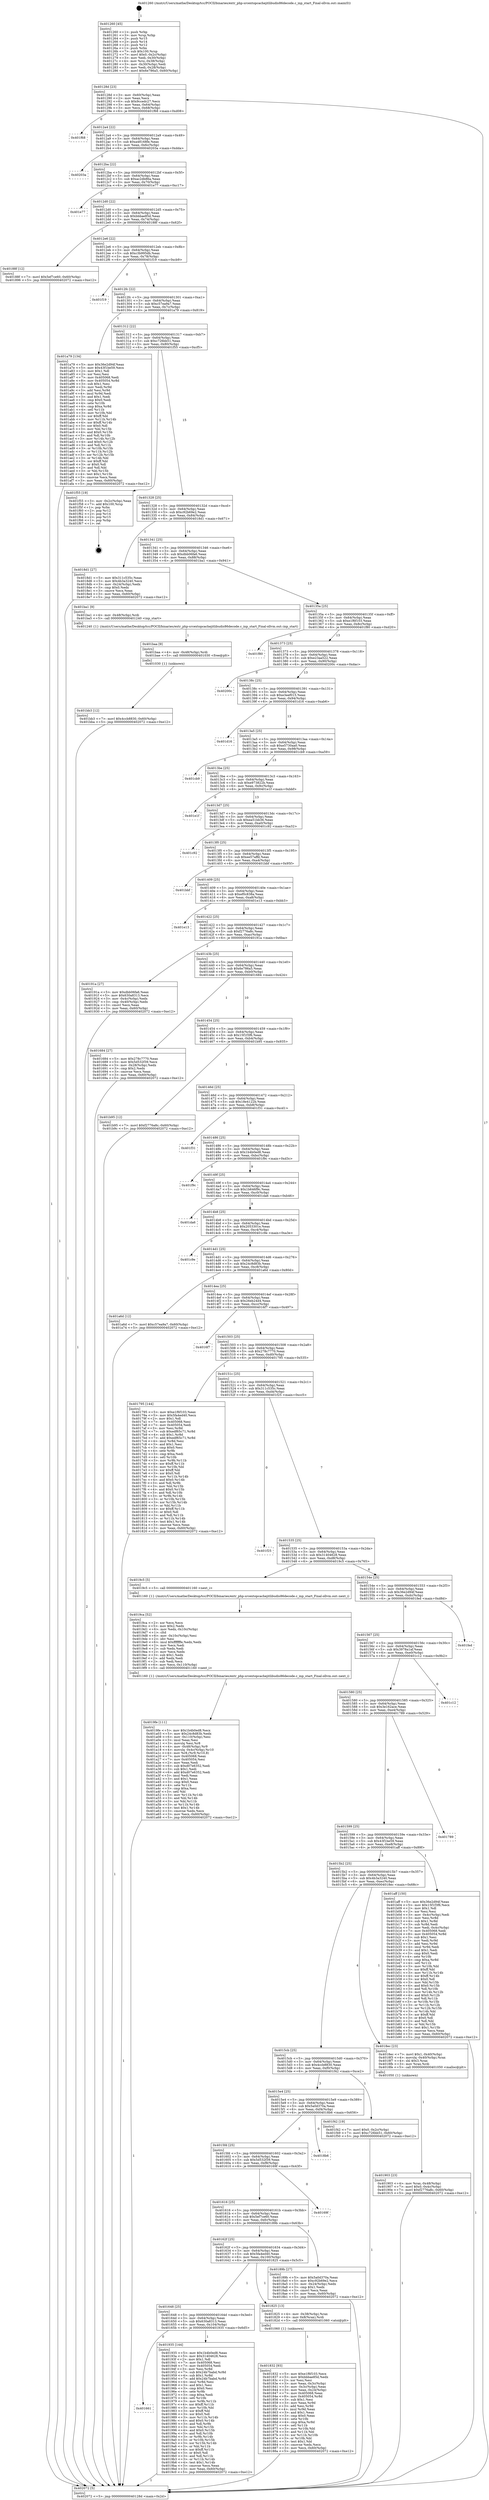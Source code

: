 digraph "0x401260" {
  label = "0x401260 (/mnt/c/Users/mathe/Desktop/tcc/POCII/binaries/extr_php-srcextopcachejitlibudis86decode.c_inp_start_Final-ollvm.out::main(0))"
  labelloc = "t"
  node[shape=record]

  Entry [label="",width=0.3,height=0.3,shape=circle,fillcolor=black,style=filled]
  "0x40128d" [label="{
     0x40128d [23]\l
     | [instrs]\l
     &nbsp;&nbsp;0x40128d \<+3\>: mov -0x60(%rbp),%eax\l
     &nbsp;&nbsp;0x401290 \<+2\>: mov %eax,%ecx\l
     &nbsp;&nbsp;0x401292 \<+6\>: sub $0x9ccedc27,%ecx\l
     &nbsp;&nbsp;0x401298 \<+3\>: mov %eax,-0x64(%rbp)\l
     &nbsp;&nbsp;0x40129b \<+3\>: mov %ecx,-0x68(%rbp)\l
     &nbsp;&nbsp;0x40129e \<+6\>: je 0000000000401f68 \<main+0xd08\>\l
  }"]
  "0x401f68" [label="{
     0x401f68\l
  }", style=dashed]
  "0x4012a4" [label="{
     0x4012a4 [22]\l
     | [instrs]\l
     &nbsp;&nbsp;0x4012a4 \<+5\>: jmp 00000000004012a9 \<main+0x49\>\l
     &nbsp;&nbsp;0x4012a9 \<+3\>: mov -0x64(%rbp),%eax\l
     &nbsp;&nbsp;0x4012ac \<+5\>: sub $0xa48168fe,%eax\l
     &nbsp;&nbsp;0x4012b1 \<+3\>: mov %eax,-0x6c(%rbp)\l
     &nbsp;&nbsp;0x4012b4 \<+6\>: je 000000000040203a \<main+0xdda\>\l
  }"]
  Exit [label="",width=0.3,height=0.3,shape=circle,fillcolor=black,style=filled,peripheries=2]
  "0x40203a" [label="{
     0x40203a\l
  }", style=dashed]
  "0x4012ba" [label="{
     0x4012ba [22]\l
     | [instrs]\l
     &nbsp;&nbsp;0x4012ba \<+5\>: jmp 00000000004012bf \<main+0x5f\>\l
     &nbsp;&nbsp;0x4012bf \<+3\>: mov -0x64(%rbp),%eax\l
     &nbsp;&nbsp;0x4012c2 \<+5\>: sub $0xac2db86a,%eax\l
     &nbsp;&nbsp;0x4012c7 \<+3\>: mov %eax,-0x70(%rbp)\l
     &nbsp;&nbsp;0x4012ca \<+6\>: je 0000000000401e77 \<main+0xc17\>\l
  }"]
  "0x401bb3" [label="{
     0x401bb3 [12]\l
     | [instrs]\l
     &nbsp;&nbsp;0x401bb3 \<+7\>: movl $0x4ccb8830,-0x60(%rbp)\l
     &nbsp;&nbsp;0x401bba \<+5\>: jmp 0000000000402072 \<main+0xe12\>\l
  }"]
  "0x401e77" [label="{
     0x401e77\l
  }", style=dashed]
  "0x4012d0" [label="{
     0x4012d0 [22]\l
     | [instrs]\l
     &nbsp;&nbsp;0x4012d0 \<+5\>: jmp 00000000004012d5 \<main+0x75\>\l
     &nbsp;&nbsp;0x4012d5 \<+3\>: mov -0x64(%rbp),%eax\l
     &nbsp;&nbsp;0x4012d8 \<+5\>: sub $0xbbbae85d,%eax\l
     &nbsp;&nbsp;0x4012dd \<+3\>: mov %eax,-0x74(%rbp)\l
     &nbsp;&nbsp;0x4012e0 \<+6\>: je 000000000040188f \<main+0x62f\>\l
  }"]
  "0x401baa" [label="{
     0x401baa [9]\l
     | [instrs]\l
     &nbsp;&nbsp;0x401baa \<+4\>: mov -0x48(%rbp),%rdi\l
     &nbsp;&nbsp;0x401bae \<+5\>: call 0000000000401030 \<free@plt\>\l
     | [calls]\l
     &nbsp;&nbsp;0x401030 \{1\} (unknown)\l
  }"]
  "0x40188f" [label="{
     0x40188f [12]\l
     | [instrs]\l
     &nbsp;&nbsp;0x40188f \<+7\>: movl $0x5ef7ce60,-0x60(%rbp)\l
     &nbsp;&nbsp;0x401896 \<+5\>: jmp 0000000000402072 \<main+0xe12\>\l
  }"]
  "0x4012e6" [label="{
     0x4012e6 [22]\l
     | [instrs]\l
     &nbsp;&nbsp;0x4012e6 \<+5\>: jmp 00000000004012eb \<main+0x8b\>\l
     &nbsp;&nbsp;0x4012eb \<+3\>: mov -0x64(%rbp),%eax\l
     &nbsp;&nbsp;0x4012ee \<+5\>: sub $0xc3b995db,%eax\l
     &nbsp;&nbsp;0x4012f3 \<+3\>: mov %eax,-0x78(%rbp)\l
     &nbsp;&nbsp;0x4012f6 \<+6\>: je 0000000000401f19 \<main+0xcb9\>\l
  }"]
  "0x4019fe" [label="{
     0x4019fe [111]\l
     | [instrs]\l
     &nbsp;&nbsp;0x4019fe \<+5\>: mov $0x1b4b0ed8,%ecx\l
     &nbsp;&nbsp;0x401a03 \<+5\>: mov $0x24c8d83b,%edx\l
     &nbsp;&nbsp;0x401a08 \<+6\>: mov -0x110(%rbp),%esi\l
     &nbsp;&nbsp;0x401a0e \<+3\>: imul %eax,%esi\l
     &nbsp;&nbsp;0x401a11 \<+3\>: movslq %esi,%r8\l
     &nbsp;&nbsp;0x401a14 \<+4\>: mov -0x48(%rbp),%r9\l
     &nbsp;&nbsp;0x401a18 \<+4\>: movslq -0x4c(%rbp),%r10\l
     &nbsp;&nbsp;0x401a1c \<+4\>: mov %r8,(%r9,%r10,8)\l
     &nbsp;&nbsp;0x401a20 \<+7\>: mov 0x405068,%eax\l
     &nbsp;&nbsp;0x401a27 \<+7\>: mov 0x405054,%esi\l
     &nbsp;&nbsp;0x401a2e \<+2\>: mov %eax,%edi\l
     &nbsp;&nbsp;0x401a30 \<+6\>: sub $0xd07e6352,%edi\l
     &nbsp;&nbsp;0x401a36 \<+3\>: sub $0x1,%edi\l
     &nbsp;&nbsp;0x401a39 \<+6\>: add $0xd07e6352,%edi\l
     &nbsp;&nbsp;0x401a3f \<+3\>: imul %edi,%eax\l
     &nbsp;&nbsp;0x401a42 \<+3\>: and $0x1,%eax\l
     &nbsp;&nbsp;0x401a45 \<+3\>: cmp $0x0,%eax\l
     &nbsp;&nbsp;0x401a48 \<+4\>: sete %r11b\l
     &nbsp;&nbsp;0x401a4c \<+3\>: cmp $0xa,%esi\l
     &nbsp;&nbsp;0x401a4f \<+3\>: setl %bl\l
     &nbsp;&nbsp;0x401a52 \<+3\>: mov %r11b,%r14b\l
     &nbsp;&nbsp;0x401a55 \<+3\>: and %bl,%r14b\l
     &nbsp;&nbsp;0x401a58 \<+3\>: xor %bl,%r11b\l
     &nbsp;&nbsp;0x401a5b \<+3\>: or %r11b,%r14b\l
     &nbsp;&nbsp;0x401a5e \<+4\>: test $0x1,%r14b\l
     &nbsp;&nbsp;0x401a62 \<+3\>: cmovne %edx,%ecx\l
     &nbsp;&nbsp;0x401a65 \<+3\>: mov %ecx,-0x60(%rbp)\l
     &nbsp;&nbsp;0x401a68 \<+5\>: jmp 0000000000402072 \<main+0xe12\>\l
  }"]
  "0x401f19" [label="{
     0x401f19\l
  }", style=dashed]
  "0x4012fc" [label="{
     0x4012fc [22]\l
     | [instrs]\l
     &nbsp;&nbsp;0x4012fc \<+5\>: jmp 0000000000401301 \<main+0xa1\>\l
     &nbsp;&nbsp;0x401301 \<+3\>: mov -0x64(%rbp),%eax\l
     &nbsp;&nbsp;0x401304 \<+5\>: sub $0xc57ea9a7,%eax\l
     &nbsp;&nbsp;0x401309 \<+3\>: mov %eax,-0x7c(%rbp)\l
     &nbsp;&nbsp;0x40130c \<+6\>: je 0000000000401a79 \<main+0x819\>\l
  }"]
  "0x4019ca" [label="{
     0x4019ca [52]\l
     | [instrs]\l
     &nbsp;&nbsp;0x4019ca \<+2\>: xor %ecx,%ecx\l
     &nbsp;&nbsp;0x4019cc \<+5\>: mov $0x2,%edx\l
     &nbsp;&nbsp;0x4019d1 \<+6\>: mov %edx,-0x10c(%rbp)\l
     &nbsp;&nbsp;0x4019d7 \<+1\>: cltd\l
     &nbsp;&nbsp;0x4019d8 \<+6\>: mov -0x10c(%rbp),%esi\l
     &nbsp;&nbsp;0x4019de \<+2\>: idiv %esi\l
     &nbsp;&nbsp;0x4019e0 \<+6\>: imul $0xfffffffe,%edx,%edx\l
     &nbsp;&nbsp;0x4019e6 \<+2\>: mov %ecx,%edi\l
     &nbsp;&nbsp;0x4019e8 \<+2\>: sub %edx,%edi\l
     &nbsp;&nbsp;0x4019ea \<+2\>: mov %ecx,%edx\l
     &nbsp;&nbsp;0x4019ec \<+3\>: sub $0x1,%edx\l
     &nbsp;&nbsp;0x4019ef \<+2\>: add %edx,%edi\l
     &nbsp;&nbsp;0x4019f1 \<+2\>: sub %edi,%ecx\l
     &nbsp;&nbsp;0x4019f3 \<+6\>: mov %ecx,-0x110(%rbp)\l
     &nbsp;&nbsp;0x4019f9 \<+5\>: call 0000000000401160 \<next_i\>\l
     | [calls]\l
     &nbsp;&nbsp;0x401160 \{1\} (/mnt/c/Users/mathe/Desktop/tcc/POCII/binaries/extr_php-srcextopcachejitlibudis86decode.c_inp_start_Final-ollvm.out::next_i)\l
  }"]
  "0x401a79" [label="{
     0x401a79 [134]\l
     | [instrs]\l
     &nbsp;&nbsp;0x401a79 \<+5\>: mov $0x36e2d94f,%eax\l
     &nbsp;&nbsp;0x401a7e \<+5\>: mov $0x43f1be59,%ecx\l
     &nbsp;&nbsp;0x401a83 \<+2\>: mov $0x1,%dl\l
     &nbsp;&nbsp;0x401a85 \<+2\>: xor %esi,%esi\l
     &nbsp;&nbsp;0x401a87 \<+7\>: mov 0x405068,%edi\l
     &nbsp;&nbsp;0x401a8e \<+8\>: mov 0x405054,%r8d\l
     &nbsp;&nbsp;0x401a96 \<+3\>: sub $0x1,%esi\l
     &nbsp;&nbsp;0x401a99 \<+3\>: mov %edi,%r9d\l
     &nbsp;&nbsp;0x401a9c \<+3\>: add %esi,%r9d\l
     &nbsp;&nbsp;0x401a9f \<+4\>: imul %r9d,%edi\l
     &nbsp;&nbsp;0x401aa3 \<+3\>: and $0x1,%edi\l
     &nbsp;&nbsp;0x401aa6 \<+3\>: cmp $0x0,%edi\l
     &nbsp;&nbsp;0x401aa9 \<+4\>: sete %r10b\l
     &nbsp;&nbsp;0x401aad \<+4\>: cmp $0xa,%r8d\l
     &nbsp;&nbsp;0x401ab1 \<+4\>: setl %r11b\l
     &nbsp;&nbsp;0x401ab5 \<+3\>: mov %r10b,%bl\l
     &nbsp;&nbsp;0x401ab8 \<+3\>: xor $0xff,%bl\l
     &nbsp;&nbsp;0x401abb \<+3\>: mov %r11b,%r14b\l
     &nbsp;&nbsp;0x401abe \<+4\>: xor $0xff,%r14b\l
     &nbsp;&nbsp;0x401ac2 \<+3\>: xor $0x0,%dl\l
     &nbsp;&nbsp;0x401ac5 \<+3\>: mov %bl,%r15b\l
     &nbsp;&nbsp;0x401ac8 \<+4\>: and $0x0,%r15b\l
     &nbsp;&nbsp;0x401acc \<+3\>: and %dl,%r10b\l
     &nbsp;&nbsp;0x401acf \<+3\>: mov %r14b,%r12b\l
     &nbsp;&nbsp;0x401ad2 \<+4\>: and $0x0,%r12b\l
     &nbsp;&nbsp;0x401ad6 \<+3\>: and %dl,%r11b\l
     &nbsp;&nbsp;0x401ad9 \<+3\>: or %r10b,%r15b\l
     &nbsp;&nbsp;0x401adc \<+3\>: or %r11b,%r12b\l
     &nbsp;&nbsp;0x401adf \<+3\>: xor %r12b,%r15b\l
     &nbsp;&nbsp;0x401ae2 \<+3\>: or %r14b,%bl\l
     &nbsp;&nbsp;0x401ae5 \<+3\>: xor $0xff,%bl\l
     &nbsp;&nbsp;0x401ae8 \<+3\>: or $0x0,%dl\l
     &nbsp;&nbsp;0x401aeb \<+2\>: and %dl,%bl\l
     &nbsp;&nbsp;0x401aed \<+3\>: or %bl,%r15b\l
     &nbsp;&nbsp;0x401af0 \<+4\>: test $0x1,%r15b\l
     &nbsp;&nbsp;0x401af4 \<+3\>: cmovne %ecx,%eax\l
     &nbsp;&nbsp;0x401af7 \<+3\>: mov %eax,-0x60(%rbp)\l
     &nbsp;&nbsp;0x401afa \<+5\>: jmp 0000000000402072 \<main+0xe12\>\l
  }"]
  "0x401312" [label="{
     0x401312 [22]\l
     | [instrs]\l
     &nbsp;&nbsp;0x401312 \<+5\>: jmp 0000000000401317 \<main+0xb7\>\l
     &nbsp;&nbsp;0x401317 \<+3\>: mov -0x64(%rbp),%eax\l
     &nbsp;&nbsp;0x40131a \<+5\>: sub $0xc726bb51,%eax\l
     &nbsp;&nbsp;0x40131f \<+3\>: mov %eax,-0x80(%rbp)\l
     &nbsp;&nbsp;0x401322 \<+6\>: je 0000000000401f55 \<main+0xcf5\>\l
  }"]
  "0x401661" [label="{
     0x401661\l
  }", style=dashed]
  "0x401f55" [label="{
     0x401f55 [19]\l
     | [instrs]\l
     &nbsp;&nbsp;0x401f55 \<+3\>: mov -0x2c(%rbp),%eax\l
     &nbsp;&nbsp;0x401f58 \<+7\>: add $0x100,%rsp\l
     &nbsp;&nbsp;0x401f5f \<+1\>: pop %rbx\l
     &nbsp;&nbsp;0x401f60 \<+2\>: pop %r12\l
     &nbsp;&nbsp;0x401f62 \<+2\>: pop %r14\l
     &nbsp;&nbsp;0x401f64 \<+2\>: pop %r15\l
     &nbsp;&nbsp;0x401f66 \<+1\>: pop %rbp\l
     &nbsp;&nbsp;0x401f67 \<+1\>: ret\l
  }"]
  "0x401328" [label="{
     0x401328 [25]\l
     | [instrs]\l
     &nbsp;&nbsp;0x401328 \<+5\>: jmp 000000000040132d \<main+0xcd\>\l
     &nbsp;&nbsp;0x40132d \<+3\>: mov -0x64(%rbp),%eax\l
     &nbsp;&nbsp;0x401330 \<+5\>: sub $0xc92b69e2,%eax\l
     &nbsp;&nbsp;0x401335 \<+6\>: mov %eax,-0x84(%rbp)\l
     &nbsp;&nbsp;0x40133b \<+6\>: je 00000000004018d1 \<main+0x671\>\l
  }"]
  "0x401935" [label="{
     0x401935 [144]\l
     | [instrs]\l
     &nbsp;&nbsp;0x401935 \<+5\>: mov $0x1b4b0ed8,%eax\l
     &nbsp;&nbsp;0x40193a \<+5\>: mov $0x31404628,%ecx\l
     &nbsp;&nbsp;0x40193f \<+2\>: mov $0x1,%dl\l
     &nbsp;&nbsp;0x401941 \<+7\>: mov 0x405068,%esi\l
     &nbsp;&nbsp;0x401948 \<+7\>: mov 0x405054,%edi\l
     &nbsp;&nbsp;0x40194f \<+3\>: mov %esi,%r8d\l
     &nbsp;&nbsp;0x401952 \<+7\>: sub $0x24b7babd,%r8d\l
     &nbsp;&nbsp;0x401959 \<+4\>: sub $0x1,%r8d\l
     &nbsp;&nbsp;0x40195d \<+7\>: add $0x24b7babd,%r8d\l
     &nbsp;&nbsp;0x401964 \<+4\>: imul %r8d,%esi\l
     &nbsp;&nbsp;0x401968 \<+3\>: and $0x1,%esi\l
     &nbsp;&nbsp;0x40196b \<+3\>: cmp $0x0,%esi\l
     &nbsp;&nbsp;0x40196e \<+4\>: sete %r9b\l
     &nbsp;&nbsp;0x401972 \<+3\>: cmp $0xa,%edi\l
     &nbsp;&nbsp;0x401975 \<+4\>: setl %r10b\l
     &nbsp;&nbsp;0x401979 \<+3\>: mov %r9b,%r11b\l
     &nbsp;&nbsp;0x40197c \<+4\>: xor $0xff,%r11b\l
     &nbsp;&nbsp;0x401980 \<+3\>: mov %r10b,%bl\l
     &nbsp;&nbsp;0x401983 \<+3\>: xor $0xff,%bl\l
     &nbsp;&nbsp;0x401986 \<+3\>: xor $0x0,%dl\l
     &nbsp;&nbsp;0x401989 \<+3\>: mov %r11b,%r14b\l
     &nbsp;&nbsp;0x40198c \<+4\>: and $0x0,%r14b\l
     &nbsp;&nbsp;0x401990 \<+3\>: and %dl,%r9b\l
     &nbsp;&nbsp;0x401993 \<+3\>: mov %bl,%r15b\l
     &nbsp;&nbsp;0x401996 \<+4\>: and $0x0,%r15b\l
     &nbsp;&nbsp;0x40199a \<+3\>: and %dl,%r10b\l
     &nbsp;&nbsp;0x40199d \<+3\>: or %r9b,%r14b\l
     &nbsp;&nbsp;0x4019a0 \<+3\>: or %r10b,%r15b\l
     &nbsp;&nbsp;0x4019a3 \<+3\>: xor %r15b,%r14b\l
     &nbsp;&nbsp;0x4019a6 \<+3\>: or %bl,%r11b\l
     &nbsp;&nbsp;0x4019a9 \<+4\>: xor $0xff,%r11b\l
     &nbsp;&nbsp;0x4019ad \<+3\>: or $0x0,%dl\l
     &nbsp;&nbsp;0x4019b0 \<+3\>: and %dl,%r11b\l
     &nbsp;&nbsp;0x4019b3 \<+3\>: or %r11b,%r14b\l
     &nbsp;&nbsp;0x4019b6 \<+4\>: test $0x1,%r14b\l
     &nbsp;&nbsp;0x4019ba \<+3\>: cmovne %ecx,%eax\l
     &nbsp;&nbsp;0x4019bd \<+3\>: mov %eax,-0x60(%rbp)\l
     &nbsp;&nbsp;0x4019c0 \<+5\>: jmp 0000000000402072 \<main+0xe12\>\l
  }"]
  "0x4018d1" [label="{
     0x4018d1 [27]\l
     | [instrs]\l
     &nbsp;&nbsp;0x4018d1 \<+5\>: mov $0x311c535c,%eax\l
     &nbsp;&nbsp;0x4018d6 \<+5\>: mov $0x4b3a3240,%ecx\l
     &nbsp;&nbsp;0x4018db \<+3\>: mov -0x24(%rbp),%edx\l
     &nbsp;&nbsp;0x4018de \<+3\>: cmp $0x0,%edx\l
     &nbsp;&nbsp;0x4018e1 \<+3\>: cmove %ecx,%eax\l
     &nbsp;&nbsp;0x4018e4 \<+3\>: mov %eax,-0x60(%rbp)\l
     &nbsp;&nbsp;0x4018e7 \<+5\>: jmp 0000000000402072 \<main+0xe12\>\l
  }"]
  "0x401341" [label="{
     0x401341 [25]\l
     | [instrs]\l
     &nbsp;&nbsp;0x401341 \<+5\>: jmp 0000000000401346 \<main+0xe6\>\l
     &nbsp;&nbsp;0x401346 \<+3\>: mov -0x64(%rbp),%eax\l
     &nbsp;&nbsp;0x401349 \<+5\>: sub $0xdbb06fa6,%eax\l
     &nbsp;&nbsp;0x40134e \<+6\>: mov %eax,-0x88(%rbp)\l
     &nbsp;&nbsp;0x401354 \<+6\>: je 0000000000401ba1 \<main+0x941\>\l
  }"]
  "0x401903" [label="{
     0x401903 [23]\l
     | [instrs]\l
     &nbsp;&nbsp;0x401903 \<+4\>: mov %rax,-0x48(%rbp)\l
     &nbsp;&nbsp;0x401907 \<+7\>: movl $0x0,-0x4c(%rbp)\l
     &nbsp;&nbsp;0x40190e \<+7\>: movl $0xf2776a8c,-0x60(%rbp)\l
     &nbsp;&nbsp;0x401915 \<+5\>: jmp 0000000000402072 \<main+0xe12\>\l
  }"]
  "0x401ba1" [label="{
     0x401ba1 [9]\l
     | [instrs]\l
     &nbsp;&nbsp;0x401ba1 \<+4\>: mov -0x48(%rbp),%rdi\l
     &nbsp;&nbsp;0x401ba5 \<+5\>: call 0000000000401240 \<inp_start\>\l
     | [calls]\l
     &nbsp;&nbsp;0x401240 \{1\} (/mnt/c/Users/mathe/Desktop/tcc/POCII/binaries/extr_php-srcextopcachejitlibudis86decode.c_inp_start_Final-ollvm.out::inp_start)\l
  }"]
  "0x40135a" [label="{
     0x40135a [25]\l
     | [instrs]\l
     &nbsp;&nbsp;0x40135a \<+5\>: jmp 000000000040135f \<main+0xff\>\l
     &nbsp;&nbsp;0x40135f \<+3\>: mov -0x64(%rbp),%eax\l
     &nbsp;&nbsp;0x401362 \<+5\>: sub $0xe1f6f103,%eax\l
     &nbsp;&nbsp;0x401367 \<+6\>: mov %eax,-0x8c(%rbp)\l
     &nbsp;&nbsp;0x40136d \<+6\>: je 0000000000401f80 \<main+0xd20\>\l
  }"]
  "0x401832" [label="{
     0x401832 [93]\l
     | [instrs]\l
     &nbsp;&nbsp;0x401832 \<+5\>: mov $0xe1f6f103,%ecx\l
     &nbsp;&nbsp;0x401837 \<+5\>: mov $0xbbbae85d,%edx\l
     &nbsp;&nbsp;0x40183c \<+2\>: xor %esi,%esi\l
     &nbsp;&nbsp;0x40183e \<+3\>: mov %eax,-0x3c(%rbp)\l
     &nbsp;&nbsp;0x401841 \<+3\>: mov -0x3c(%rbp),%eax\l
     &nbsp;&nbsp;0x401844 \<+3\>: mov %eax,-0x24(%rbp)\l
     &nbsp;&nbsp;0x401847 \<+7\>: mov 0x405068,%eax\l
     &nbsp;&nbsp;0x40184e \<+8\>: mov 0x405054,%r8d\l
     &nbsp;&nbsp;0x401856 \<+3\>: sub $0x1,%esi\l
     &nbsp;&nbsp;0x401859 \<+3\>: mov %eax,%r9d\l
     &nbsp;&nbsp;0x40185c \<+3\>: add %esi,%r9d\l
     &nbsp;&nbsp;0x40185f \<+4\>: imul %r9d,%eax\l
     &nbsp;&nbsp;0x401863 \<+3\>: and $0x1,%eax\l
     &nbsp;&nbsp;0x401866 \<+3\>: cmp $0x0,%eax\l
     &nbsp;&nbsp;0x401869 \<+4\>: sete %r10b\l
     &nbsp;&nbsp;0x40186d \<+4\>: cmp $0xa,%r8d\l
     &nbsp;&nbsp;0x401871 \<+4\>: setl %r11b\l
     &nbsp;&nbsp;0x401875 \<+3\>: mov %r10b,%bl\l
     &nbsp;&nbsp;0x401878 \<+3\>: and %r11b,%bl\l
     &nbsp;&nbsp;0x40187b \<+3\>: xor %r11b,%r10b\l
     &nbsp;&nbsp;0x40187e \<+3\>: or %r10b,%bl\l
     &nbsp;&nbsp;0x401881 \<+3\>: test $0x1,%bl\l
     &nbsp;&nbsp;0x401884 \<+3\>: cmovne %edx,%ecx\l
     &nbsp;&nbsp;0x401887 \<+3\>: mov %ecx,-0x60(%rbp)\l
     &nbsp;&nbsp;0x40188a \<+5\>: jmp 0000000000402072 \<main+0xe12\>\l
  }"]
  "0x401f80" [label="{
     0x401f80\l
  }", style=dashed]
  "0x401373" [label="{
     0x401373 [25]\l
     | [instrs]\l
     &nbsp;&nbsp;0x401373 \<+5\>: jmp 0000000000401378 \<main+0x118\>\l
     &nbsp;&nbsp;0x401378 \<+3\>: mov -0x64(%rbp),%eax\l
     &nbsp;&nbsp;0x40137b \<+5\>: sub $0xe23aa522,%eax\l
     &nbsp;&nbsp;0x401380 \<+6\>: mov %eax,-0x90(%rbp)\l
     &nbsp;&nbsp;0x401386 \<+6\>: je 000000000040200c \<main+0xdac\>\l
  }"]
  "0x401648" [label="{
     0x401648 [25]\l
     | [instrs]\l
     &nbsp;&nbsp;0x401648 \<+5\>: jmp 000000000040164d \<main+0x3ed\>\l
     &nbsp;&nbsp;0x40164d \<+3\>: mov -0x64(%rbp),%eax\l
     &nbsp;&nbsp;0x401650 \<+5\>: sub $0x630a8313,%eax\l
     &nbsp;&nbsp;0x401655 \<+6\>: mov %eax,-0x104(%rbp)\l
     &nbsp;&nbsp;0x40165b \<+6\>: je 0000000000401935 \<main+0x6d5\>\l
  }"]
  "0x40200c" [label="{
     0x40200c\l
  }", style=dashed]
  "0x40138c" [label="{
     0x40138c [25]\l
     | [instrs]\l
     &nbsp;&nbsp;0x40138c \<+5\>: jmp 0000000000401391 \<main+0x131\>\l
     &nbsp;&nbsp;0x401391 \<+3\>: mov -0x64(%rbp),%eax\l
     &nbsp;&nbsp;0x401394 \<+5\>: sub $0xe3eef015,%eax\l
     &nbsp;&nbsp;0x401399 \<+6\>: mov %eax,-0x94(%rbp)\l
     &nbsp;&nbsp;0x40139f \<+6\>: je 0000000000401d16 \<main+0xab6\>\l
  }"]
  "0x401825" [label="{
     0x401825 [13]\l
     | [instrs]\l
     &nbsp;&nbsp;0x401825 \<+4\>: mov -0x38(%rbp),%rax\l
     &nbsp;&nbsp;0x401829 \<+4\>: mov 0x8(%rax),%rdi\l
     &nbsp;&nbsp;0x40182d \<+5\>: call 0000000000401060 \<atoi@plt\>\l
     | [calls]\l
     &nbsp;&nbsp;0x401060 \{1\} (unknown)\l
  }"]
  "0x401d16" [label="{
     0x401d16\l
  }", style=dashed]
  "0x4013a5" [label="{
     0x4013a5 [25]\l
     | [instrs]\l
     &nbsp;&nbsp;0x4013a5 \<+5\>: jmp 00000000004013aa \<main+0x14a\>\l
     &nbsp;&nbsp;0x4013aa \<+3\>: mov -0x64(%rbp),%eax\l
     &nbsp;&nbsp;0x4013ad \<+5\>: sub $0xe5730aa0,%eax\l
     &nbsp;&nbsp;0x4013b2 \<+6\>: mov %eax,-0x98(%rbp)\l
     &nbsp;&nbsp;0x4013b8 \<+6\>: je 0000000000401cb9 \<main+0xa59\>\l
  }"]
  "0x40162f" [label="{
     0x40162f [25]\l
     | [instrs]\l
     &nbsp;&nbsp;0x40162f \<+5\>: jmp 0000000000401634 \<main+0x3d4\>\l
     &nbsp;&nbsp;0x401634 \<+3\>: mov -0x64(%rbp),%eax\l
     &nbsp;&nbsp;0x401637 \<+5\>: sub $0x5fa4ed40,%eax\l
     &nbsp;&nbsp;0x40163c \<+6\>: mov %eax,-0x100(%rbp)\l
     &nbsp;&nbsp;0x401642 \<+6\>: je 0000000000401825 \<main+0x5c5\>\l
  }"]
  "0x401cb9" [label="{
     0x401cb9\l
  }", style=dashed]
  "0x4013be" [label="{
     0x4013be [25]\l
     | [instrs]\l
     &nbsp;&nbsp;0x4013be \<+5\>: jmp 00000000004013c3 \<main+0x163\>\l
     &nbsp;&nbsp;0x4013c3 \<+3\>: mov -0x64(%rbp),%eax\l
     &nbsp;&nbsp;0x4013c6 \<+5\>: sub $0xe973822b,%eax\l
     &nbsp;&nbsp;0x4013cb \<+6\>: mov %eax,-0x9c(%rbp)\l
     &nbsp;&nbsp;0x4013d1 \<+6\>: je 0000000000401e1f \<main+0xbbf\>\l
  }"]
  "0x40189b" [label="{
     0x40189b [27]\l
     | [instrs]\l
     &nbsp;&nbsp;0x40189b \<+5\>: mov $0x5a0d370a,%eax\l
     &nbsp;&nbsp;0x4018a0 \<+5\>: mov $0xc92b69e2,%ecx\l
     &nbsp;&nbsp;0x4018a5 \<+3\>: mov -0x24(%rbp),%edx\l
     &nbsp;&nbsp;0x4018a8 \<+3\>: cmp $0x1,%edx\l
     &nbsp;&nbsp;0x4018ab \<+3\>: cmovl %ecx,%eax\l
     &nbsp;&nbsp;0x4018ae \<+3\>: mov %eax,-0x60(%rbp)\l
     &nbsp;&nbsp;0x4018b1 \<+5\>: jmp 0000000000402072 \<main+0xe12\>\l
  }"]
  "0x401e1f" [label="{
     0x401e1f\l
  }", style=dashed]
  "0x4013d7" [label="{
     0x4013d7 [25]\l
     | [instrs]\l
     &nbsp;&nbsp;0x4013d7 \<+5\>: jmp 00000000004013dc \<main+0x17c\>\l
     &nbsp;&nbsp;0x4013dc \<+3\>: mov -0x64(%rbp),%eax\l
     &nbsp;&nbsp;0x4013df \<+5\>: sub $0xea51bb36,%eax\l
     &nbsp;&nbsp;0x4013e4 \<+6\>: mov %eax,-0xa0(%rbp)\l
     &nbsp;&nbsp;0x4013ea \<+6\>: je 0000000000401c92 \<main+0xa32\>\l
  }"]
  "0x401616" [label="{
     0x401616 [25]\l
     | [instrs]\l
     &nbsp;&nbsp;0x401616 \<+5\>: jmp 000000000040161b \<main+0x3bb\>\l
     &nbsp;&nbsp;0x40161b \<+3\>: mov -0x64(%rbp),%eax\l
     &nbsp;&nbsp;0x40161e \<+5\>: sub $0x5ef7ce60,%eax\l
     &nbsp;&nbsp;0x401623 \<+6\>: mov %eax,-0xfc(%rbp)\l
     &nbsp;&nbsp;0x401629 \<+6\>: je 000000000040189b \<main+0x63b\>\l
  }"]
  "0x401c92" [label="{
     0x401c92\l
  }", style=dashed]
  "0x4013f0" [label="{
     0x4013f0 [25]\l
     | [instrs]\l
     &nbsp;&nbsp;0x4013f0 \<+5\>: jmp 00000000004013f5 \<main+0x195\>\l
     &nbsp;&nbsp;0x4013f5 \<+3\>: mov -0x64(%rbp),%eax\l
     &nbsp;&nbsp;0x4013f8 \<+5\>: sub $0xee57affd,%eax\l
     &nbsp;&nbsp;0x4013fd \<+6\>: mov %eax,-0xa4(%rbp)\l
     &nbsp;&nbsp;0x401403 \<+6\>: je 0000000000401bbf \<main+0x95f\>\l
  }"]
  "0x40169f" [label="{
     0x40169f\l
  }", style=dashed]
  "0x401bbf" [label="{
     0x401bbf\l
  }", style=dashed]
  "0x401409" [label="{
     0x401409 [25]\l
     | [instrs]\l
     &nbsp;&nbsp;0x401409 \<+5\>: jmp 000000000040140e \<main+0x1ae\>\l
     &nbsp;&nbsp;0x40140e \<+3\>: mov -0x64(%rbp),%eax\l
     &nbsp;&nbsp;0x401411 \<+5\>: sub $0xef0c838a,%eax\l
     &nbsp;&nbsp;0x401416 \<+6\>: mov %eax,-0xa8(%rbp)\l
     &nbsp;&nbsp;0x40141c \<+6\>: je 0000000000401e13 \<main+0xbb3\>\l
  }"]
  "0x4015fd" [label="{
     0x4015fd [25]\l
     | [instrs]\l
     &nbsp;&nbsp;0x4015fd \<+5\>: jmp 0000000000401602 \<main+0x3a2\>\l
     &nbsp;&nbsp;0x401602 \<+3\>: mov -0x64(%rbp),%eax\l
     &nbsp;&nbsp;0x401605 \<+5\>: sub $0x5d532f39,%eax\l
     &nbsp;&nbsp;0x40160a \<+6\>: mov %eax,-0xf8(%rbp)\l
     &nbsp;&nbsp;0x401610 \<+6\>: je 000000000040169f \<main+0x43f\>\l
  }"]
  "0x401e13" [label="{
     0x401e13\l
  }", style=dashed]
  "0x401422" [label="{
     0x401422 [25]\l
     | [instrs]\l
     &nbsp;&nbsp;0x401422 \<+5\>: jmp 0000000000401427 \<main+0x1c7\>\l
     &nbsp;&nbsp;0x401427 \<+3\>: mov -0x64(%rbp),%eax\l
     &nbsp;&nbsp;0x40142a \<+5\>: sub $0xf2776a8c,%eax\l
     &nbsp;&nbsp;0x40142f \<+6\>: mov %eax,-0xac(%rbp)\l
     &nbsp;&nbsp;0x401435 \<+6\>: je 000000000040191a \<main+0x6ba\>\l
  }"]
  "0x4018b6" [label="{
     0x4018b6\l
  }", style=dashed]
  "0x40191a" [label="{
     0x40191a [27]\l
     | [instrs]\l
     &nbsp;&nbsp;0x40191a \<+5\>: mov $0xdbb06fa6,%eax\l
     &nbsp;&nbsp;0x40191f \<+5\>: mov $0x630a8313,%ecx\l
     &nbsp;&nbsp;0x401924 \<+3\>: mov -0x4c(%rbp),%edx\l
     &nbsp;&nbsp;0x401927 \<+3\>: cmp -0x40(%rbp),%edx\l
     &nbsp;&nbsp;0x40192a \<+3\>: cmovl %ecx,%eax\l
     &nbsp;&nbsp;0x40192d \<+3\>: mov %eax,-0x60(%rbp)\l
     &nbsp;&nbsp;0x401930 \<+5\>: jmp 0000000000402072 \<main+0xe12\>\l
  }"]
  "0x40143b" [label="{
     0x40143b [25]\l
     | [instrs]\l
     &nbsp;&nbsp;0x40143b \<+5\>: jmp 0000000000401440 \<main+0x1e0\>\l
     &nbsp;&nbsp;0x401440 \<+3\>: mov -0x64(%rbp),%eax\l
     &nbsp;&nbsp;0x401443 \<+5\>: sub $0x6e786a5,%eax\l
     &nbsp;&nbsp;0x401448 \<+6\>: mov %eax,-0xb0(%rbp)\l
     &nbsp;&nbsp;0x40144e \<+6\>: je 0000000000401684 \<main+0x424\>\l
  }"]
  "0x4015e4" [label="{
     0x4015e4 [25]\l
     | [instrs]\l
     &nbsp;&nbsp;0x4015e4 \<+5\>: jmp 00000000004015e9 \<main+0x389\>\l
     &nbsp;&nbsp;0x4015e9 \<+3\>: mov -0x64(%rbp),%eax\l
     &nbsp;&nbsp;0x4015ec \<+5\>: sub $0x5a0d370a,%eax\l
     &nbsp;&nbsp;0x4015f1 \<+6\>: mov %eax,-0xf4(%rbp)\l
     &nbsp;&nbsp;0x4015f7 \<+6\>: je 00000000004018b6 \<main+0x656\>\l
  }"]
  "0x401684" [label="{
     0x401684 [27]\l
     | [instrs]\l
     &nbsp;&nbsp;0x401684 \<+5\>: mov $0x278c7770,%eax\l
     &nbsp;&nbsp;0x401689 \<+5\>: mov $0x5d532f39,%ecx\l
     &nbsp;&nbsp;0x40168e \<+3\>: mov -0x28(%rbp),%edx\l
     &nbsp;&nbsp;0x401691 \<+3\>: cmp $0x2,%edx\l
     &nbsp;&nbsp;0x401694 \<+3\>: cmovne %ecx,%eax\l
     &nbsp;&nbsp;0x401697 \<+3\>: mov %eax,-0x60(%rbp)\l
     &nbsp;&nbsp;0x40169a \<+5\>: jmp 0000000000402072 \<main+0xe12\>\l
  }"]
  "0x401454" [label="{
     0x401454 [25]\l
     | [instrs]\l
     &nbsp;&nbsp;0x401454 \<+5\>: jmp 0000000000401459 \<main+0x1f9\>\l
     &nbsp;&nbsp;0x401459 \<+3\>: mov -0x64(%rbp),%eax\l
     &nbsp;&nbsp;0x40145c \<+5\>: sub $0x15f1f3f6,%eax\l
     &nbsp;&nbsp;0x401461 \<+6\>: mov %eax,-0xb4(%rbp)\l
     &nbsp;&nbsp;0x401467 \<+6\>: je 0000000000401b95 \<main+0x935\>\l
  }"]
  "0x402072" [label="{
     0x402072 [5]\l
     | [instrs]\l
     &nbsp;&nbsp;0x402072 \<+5\>: jmp 000000000040128d \<main+0x2d\>\l
  }"]
  "0x401260" [label="{
     0x401260 [45]\l
     | [instrs]\l
     &nbsp;&nbsp;0x401260 \<+1\>: push %rbp\l
     &nbsp;&nbsp;0x401261 \<+3\>: mov %rsp,%rbp\l
     &nbsp;&nbsp;0x401264 \<+2\>: push %r15\l
     &nbsp;&nbsp;0x401266 \<+2\>: push %r14\l
     &nbsp;&nbsp;0x401268 \<+2\>: push %r12\l
     &nbsp;&nbsp;0x40126a \<+1\>: push %rbx\l
     &nbsp;&nbsp;0x40126b \<+7\>: sub $0x100,%rsp\l
     &nbsp;&nbsp;0x401272 \<+7\>: movl $0x0,-0x2c(%rbp)\l
     &nbsp;&nbsp;0x401279 \<+3\>: mov %edi,-0x30(%rbp)\l
     &nbsp;&nbsp;0x40127c \<+4\>: mov %rsi,-0x38(%rbp)\l
     &nbsp;&nbsp;0x401280 \<+3\>: mov -0x30(%rbp),%edi\l
     &nbsp;&nbsp;0x401283 \<+3\>: mov %edi,-0x28(%rbp)\l
     &nbsp;&nbsp;0x401286 \<+7\>: movl $0x6e786a5,-0x60(%rbp)\l
  }"]
  "0x401f42" [label="{
     0x401f42 [19]\l
     | [instrs]\l
     &nbsp;&nbsp;0x401f42 \<+7\>: movl $0x0,-0x2c(%rbp)\l
     &nbsp;&nbsp;0x401f49 \<+7\>: movl $0xc726bb51,-0x60(%rbp)\l
     &nbsp;&nbsp;0x401f50 \<+5\>: jmp 0000000000402072 \<main+0xe12\>\l
  }"]
  "0x401b95" [label="{
     0x401b95 [12]\l
     | [instrs]\l
     &nbsp;&nbsp;0x401b95 \<+7\>: movl $0xf2776a8c,-0x60(%rbp)\l
     &nbsp;&nbsp;0x401b9c \<+5\>: jmp 0000000000402072 \<main+0xe12\>\l
  }"]
  "0x40146d" [label="{
     0x40146d [25]\l
     | [instrs]\l
     &nbsp;&nbsp;0x40146d \<+5\>: jmp 0000000000401472 \<main+0x212\>\l
     &nbsp;&nbsp;0x401472 \<+3\>: mov -0x64(%rbp),%eax\l
     &nbsp;&nbsp;0x401475 \<+5\>: sub $0x18e4122b,%eax\l
     &nbsp;&nbsp;0x40147a \<+6\>: mov %eax,-0xb8(%rbp)\l
     &nbsp;&nbsp;0x401480 \<+6\>: je 0000000000401f31 \<main+0xcd1\>\l
  }"]
  "0x4015cb" [label="{
     0x4015cb [25]\l
     | [instrs]\l
     &nbsp;&nbsp;0x4015cb \<+5\>: jmp 00000000004015d0 \<main+0x370\>\l
     &nbsp;&nbsp;0x4015d0 \<+3\>: mov -0x64(%rbp),%eax\l
     &nbsp;&nbsp;0x4015d3 \<+5\>: sub $0x4ccb8830,%eax\l
     &nbsp;&nbsp;0x4015d8 \<+6\>: mov %eax,-0xf0(%rbp)\l
     &nbsp;&nbsp;0x4015de \<+6\>: je 0000000000401f42 \<main+0xce2\>\l
  }"]
  "0x401f31" [label="{
     0x401f31\l
  }", style=dashed]
  "0x401486" [label="{
     0x401486 [25]\l
     | [instrs]\l
     &nbsp;&nbsp;0x401486 \<+5\>: jmp 000000000040148b \<main+0x22b\>\l
     &nbsp;&nbsp;0x40148b \<+3\>: mov -0x64(%rbp),%eax\l
     &nbsp;&nbsp;0x40148e \<+5\>: sub $0x1b4b0ed8,%eax\l
     &nbsp;&nbsp;0x401493 \<+6\>: mov %eax,-0xbc(%rbp)\l
     &nbsp;&nbsp;0x401499 \<+6\>: je 0000000000401f9c \<main+0xd3c\>\l
  }"]
  "0x4018ec" [label="{
     0x4018ec [23]\l
     | [instrs]\l
     &nbsp;&nbsp;0x4018ec \<+7\>: movl $0x1,-0x40(%rbp)\l
     &nbsp;&nbsp;0x4018f3 \<+4\>: movslq -0x40(%rbp),%rax\l
     &nbsp;&nbsp;0x4018f7 \<+4\>: shl $0x3,%rax\l
     &nbsp;&nbsp;0x4018fb \<+3\>: mov %rax,%rdi\l
     &nbsp;&nbsp;0x4018fe \<+5\>: call 0000000000401050 \<malloc@plt\>\l
     | [calls]\l
     &nbsp;&nbsp;0x401050 \{1\} (unknown)\l
  }"]
  "0x401f9c" [label="{
     0x401f9c\l
  }", style=dashed]
  "0x40149f" [label="{
     0x40149f [25]\l
     | [instrs]\l
     &nbsp;&nbsp;0x40149f \<+5\>: jmp 00000000004014a4 \<main+0x244\>\l
     &nbsp;&nbsp;0x4014a4 \<+3\>: mov -0x64(%rbp),%eax\l
     &nbsp;&nbsp;0x4014a7 \<+5\>: sub $0x1b646f9c,%eax\l
     &nbsp;&nbsp;0x4014ac \<+6\>: mov %eax,-0xc0(%rbp)\l
     &nbsp;&nbsp;0x4014b2 \<+6\>: je 0000000000401da6 \<main+0xb46\>\l
  }"]
  "0x4015b2" [label="{
     0x4015b2 [25]\l
     | [instrs]\l
     &nbsp;&nbsp;0x4015b2 \<+5\>: jmp 00000000004015b7 \<main+0x357\>\l
     &nbsp;&nbsp;0x4015b7 \<+3\>: mov -0x64(%rbp),%eax\l
     &nbsp;&nbsp;0x4015ba \<+5\>: sub $0x4b3a3240,%eax\l
     &nbsp;&nbsp;0x4015bf \<+6\>: mov %eax,-0xec(%rbp)\l
     &nbsp;&nbsp;0x4015c5 \<+6\>: je 00000000004018ec \<main+0x68c\>\l
  }"]
  "0x401da6" [label="{
     0x401da6\l
  }", style=dashed]
  "0x4014b8" [label="{
     0x4014b8 [25]\l
     | [instrs]\l
     &nbsp;&nbsp;0x4014b8 \<+5\>: jmp 00000000004014bd \<main+0x25d\>\l
     &nbsp;&nbsp;0x4014bd \<+3\>: mov -0x64(%rbp),%eax\l
     &nbsp;&nbsp;0x4014c0 \<+5\>: sub $0x2053301e,%eax\l
     &nbsp;&nbsp;0x4014c5 \<+6\>: mov %eax,-0xc4(%rbp)\l
     &nbsp;&nbsp;0x4014cb \<+6\>: je 0000000000401c9e \<main+0xa3e\>\l
  }"]
  "0x401aff" [label="{
     0x401aff [150]\l
     | [instrs]\l
     &nbsp;&nbsp;0x401aff \<+5\>: mov $0x36e2d94f,%eax\l
     &nbsp;&nbsp;0x401b04 \<+5\>: mov $0x15f1f3f6,%ecx\l
     &nbsp;&nbsp;0x401b09 \<+2\>: mov $0x1,%dl\l
     &nbsp;&nbsp;0x401b0b \<+2\>: xor %esi,%esi\l
     &nbsp;&nbsp;0x401b0d \<+3\>: mov -0x4c(%rbp),%edi\l
     &nbsp;&nbsp;0x401b10 \<+3\>: mov %esi,%r8d\l
     &nbsp;&nbsp;0x401b13 \<+4\>: sub $0x1,%r8d\l
     &nbsp;&nbsp;0x401b17 \<+3\>: sub %r8d,%edi\l
     &nbsp;&nbsp;0x401b1a \<+3\>: mov %edi,-0x4c(%rbp)\l
     &nbsp;&nbsp;0x401b1d \<+7\>: mov 0x405068,%edi\l
     &nbsp;&nbsp;0x401b24 \<+8\>: mov 0x405054,%r8d\l
     &nbsp;&nbsp;0x401b2c \<+3\>: sub $0x1,%esi\l
     &nbsp;&nbsp;0x401b2f \<+3\>: mov %edi,%r9d\l
     &nbsp;&nbsp;0x401b32 \<+3\>: add %esi,%r9d\l
     &nbsp;&nbsp;0x401b35 \<+4\>: imul %r9d,%edi\l
     &nbsp;&nbsp;0x401b39 \<+3\>: and $0x1,%edi\l
     &nbsp;&nbsp;0x401b3c \<+3\>: cmp $0x0,%edi\l
     &nbsp;&nbsp;0x401b3f \<+4\>: sete %r10b\l
     &nbsp;&nbsp;0x401b43 \<+4\>: cmp $0xa,%r8d\l
     &nbsp;&nbsp;0x401b47 \<+4\>: setl %r11b\l
     &nbsp;&nbsp;0x401b4b \<+3\>: mov %r10b,%bl\l
     &nbsp;&nbsp;0x401b4e \<+3\>: xor $0xff,%bl\l
     &nbsp;&nbsp;0x401b51 \<+3\>: mov %r11b,%r14b\l
     &nbsp;&nbsp;0x401b54 \<+4\>: xor $0xff,%r14b\l
     &nbsp;&nbsp;0x401b58 \<+3\>: xor $0x0,%dl\l
     &nbsp;&nbsp;0x401b5b \<+3\>: mov %bl,%r15b\l
     &nbsp;&nbsp;0x401b5e \<+4\>: and $0x0,%r15b\l
     &nbsp;&nbsp;0x401b62 \<+3\>: and %dl,%r10b\l
     &nbsp;&nbsp;0x401b65 \<+3\>: mov %r14b,%r12b\l
     &nbsp;&nbsp;0x401b68 \<+4\>: and $0x0,%r12b\l
     &nbsp;&nbsp;0x401b6c \<+3\>: and %dl,%r11b\l
     &nbsp;&nbsp;0x401b6f \<+3\>: or %r10b,%r15b\l
     &nbsp;&nbsp;0x401b72 \<+3\>: or %r11b,%r12b\l
     &nbsp;&nbsp;0x401b75 \<+3\>: xor %r12b,%r15b\l
     &nbsp;&nbsp;0x401b78 \<+3\>: or %r14b,%bl\l
     &nbsp;&nbsp;0x401b7b \<+3\>: xor $0xff,%bl\l
     &nbsp;&nbsp;0x401b7e \<+3\>: or $0x0,%dl\l
     &nbsp;&nbsp;0x401b81 \<+2\>: and %dl,%bl\l
     &nbsp;&nbsp;0x401b83 \<+3\>: or %bl,%r15b\l
     &nbsp;&nbsp;0x401b86 \<+4\>: test $0x1,%r15b\l
     &nbsp;&nbsp;0x401b8a \<+3\>: cmovne %ecx,%eax\l
     &nbsp;&nbsp;0x401b8d \<+3\>: mov %eax,-0x60(%rbp)\l
     &nbsp;&nbsp;0x401b90 \<+5\>: jmp 0000000000402072 \<main+0xe12\>\l
  }"]
  "0x401c9e" [label="{
     0x401c9e\l
  }", style=dashed]
  "0x4014d1" [label="{
     0x4014d1 [25]\l
     | [instrs]\l
     &nbsp;&nbsp;0x4014d1 \<+5\>: jmp 00000000004014d6 \<main+0x276\>\l
     &nbsp;&nbsp;0x4014d6 \<+3\>: mov -0x64(%rbp),%eax\l
     &nbsp;&nbsp;0x4014d9 \<+5\>: sub $0x24c8d83b,%eax\l
     &nbsp;&nbsp;0x4014de \<+6\>: mov %eax,-0xc8(%rbp)\l
     &nbsp;&nbsp;0x4014e4 \<+6\>: je 0000000000401a6d \<main+0x80d\>\l
  }"]
  "0x401599" [label="{
     0x401599 [25]\l
     | [instrs]\l
     &nbsp;&nbsp;0x401599 \<+5\>: jmp 000000000040159e \<main+0x33e\>\l
     &nbsp;&nbsp;0x40159e \<+3\>: mov -0x64(%rbp),%eax\l
     &nbsp;&nbsp;0x4015a1 \<+5\>: sub $0x43f1be59,%eax\l
     &nbsp;&nbsp;0x4015a6 \<+6\>: mov %eax,-0xe8(%rbp)\l
     &nbsp;&nbsp;0x4015ac \<+6\>: je 0000000000401aff \<main+0x89f\>\l
  }"]
  "0x401a6d" [label="{
     0x401a6d [12]\l
     | [instrs]\l
     &nbsp;&nbsp;0x401a6d \<+7\>: movl $0xc57ea9a7,-0x60(%rbp)\l
     &nbsp;&nbsp;0x401a74 \<+5\>: jmp 0000000000402072 \<main+0xe12\>\l
  }"]
  "0x4014ea" [label="{
     0x4014ea [25]\l
     | [instrs]\l
     &nbsp;&nbsp;0x4014ea \<+5\>: jmp 00000000004014ef \<main+0x28f\>\l
     &nbsp;&nbsp;0x4014ef \<+3\>: mov -0x64(%rbp),%eax\l
     &nbsp;&nbsp;0x4014f2 \<+5\>: sub $0x26eb24d4,%eax\l
     &nbsp;&nbsp;0x4014f7 \<+6\>: mov %eax,-0xcc(%rbp)\l
     &nbsp;&nbsp;0x4014fd \<+6\>: je 00000000004016f7 \<main+0x497\>\l
  }"]
  "0x401789" [label="{
     0x401789\l
  }", style=dashed]
  "0x4016f7" [label="{
     0x4016f7\l
  }", style=dashed]
  "0x401503" [label="{
     0x401503 [25]\l
     | [instrs]\l
     &nbsp;&nbsp;0x401503 \<+5\>: jmp 0000000000401508 \<main+0x2a8\>\l
     &nbsp;&nbsp;0x401508 \<+3\>: mov -0x64(%rbp),%eax\l
     &nbsp;&nbsp;0x40150b \<+5\>: sub $0x278c7770,%eax\l
     &nbsp;&nbsp;0x401510 \<+6\>: mov %eax,-0xd0(%rbp)\l
     &nbsp;&nbsp;0x401516 \<+6\>: je 0000000000401795 \<main+0x535\>\l
  }"]
  "0x401580" [label="{
     0x401580 [25]\l
     | [instrs]\l
     &nbsp;&nbsp;0x401580 \<+5\>: jmp 0000000000401585 \<main+0x325\>\l
     &nbsp;&nbsp;0x401585 \<+3\>: mov -0x64(%rbp),%eax\l
     &nbsp;&nbsp;0x401588 \<+5\>: sub $0x3e162ace,%eax\l
     &nbsp;&nbsp;0x40158d \<+6\>: mov %eax,-0xe4(%rbp)\l
     &nbsp;&nbsp;0x401593 \<+6\>: je 0000000000401789 \<main+0x529\>\l
  }"]
  "0x401795" [label="{
     0x401795 [144]\l
     | [instrs]\l
     &nbsp;&nbsp;0x401795 \<+5\>: mov $0xe1f6f103,%eax\l
     &nbsp;&nbsp;0x40179a \<+5\>: mov $0x5fa4ed40,%ecx\l
     &nbsp;&nbsp;0x40179f \<+2\>: mov $0x1,%dl\l
     &nbsp;&nbsp;0x4017a1 \<+7\>: mov 0x405068,%esi\l
     &nbsp;&nbsp;0x4017a8 \<+7\>: mov 0x405054,%edi\l
     &nbsp;&nbsp;0x4017af \<+3\>: mov %esi,%r8d\l
     &nbsp;&nbsp;0x4017b2 \<+7\>: sub $0xedf65c71,%r8d\l
     &nbsp;&nbsp;0x4017b9 \<+4\>: sub $0x1,%r8d\l
     &nbsp;&nbsp;0x4017bd \<+7\>: add $0xedf65c71,%r8d\l
     &nbsp;&nbsp;0x4017c4 \<+4\>: imul %r8d,%esi\l
     &nbsp;&nbsp;0x4017c8 \<+3\>: and $0x1,%esi\l
     &nbsp;&nbsp;0x4017cb \<+3\>: cmp $0x0,%esi\l
     &nbsp;&nbsp;0x4017ce \<+4\>: sete %r9b\l
     &nbsp;&nbsp;0x4017d2 \<+3\>: cmp $0xa,%edi\l
     &nbsp;&nbsp;0x4017d5 \<+4\>: setl %r10b\l
     &nbsp;&nbsp;0x4017d9 \<+3\>: mov %r9b,%r11b\l
     &nbsp;&nbsp;0x4017dc \<+4\>: xor $0xff,%r11b\l
     &nbsp;&nbsp;0x4017e0 \<+3\>: mov %r10b,%bl\l
     &nbsp;&nbsp;0x4017e3 \<+3\>: xor $0xff,%bl\l
     &nbsp;&nbsp;0x4017e6 \<+3\>: xor $0x0,%dl\l
     &nbsp;&nbsp;0x4017e9 \<+3\>: mov %r11b,%r14b\l
     &nbsp;&nbsp;0x4017ec \<+4\>: and $0x0,%r14b\l
     &nbsp;&nbsp;0x4017f0 \<+3\>: and %dl,%r9b\l
     &nbsp;&nbsp;0x4017f3 \<+3\>: mov %bl,%r15b\l
     &nbsp;&nbsp;0x4017f6 \<+4\>: and $0x0,%r15b\l
     &nbsp;&nbsp;0x4017fa \<+3\>: and %dl,%r10b\l
     &nbsp;&nbsp;0x4017fd \<+3\>: or %r9b,%r14b\l
     &nbsp;&nbsp;0x401800 \<+3\>: or %r10b,%r15b\l
     &nbsp;&nbsp;0x401803 \<+3\>: xor %r15b,%r14b\l
     &nbsp;&nbsp;0x401806 \<+3\>: or %bl,%r11b\l
     &nbsp;&nbsp;0x401809 \<+4\>: xor $0xff,%r11b\l
     &nbsp;&nbsp;0x40180d \<+3\>: or $0x0,%dl\l
     &nbsp;&nbsp;0x401810 \<+3\>: and %dl,%r11b\l
     &nbsp;&nbsp;0x401813 \<+3\>: or %r11b,%r14b\l
     &nbsp;&nbsp;0x401816 \<+4\>: test $0x1,%r14b\l
     &nbsp;&nbsp;0x40181a \<+3\>: cmovne %ecx,%eax\l
     &nbsp;&nbsp;0x40181d \<+3\>: mov %eax,-0x60(%rbp)\l
     &nbsp;&nbsp;0x401820 \<+5\>: jmp 0000000000402072 \<main+0xe12\>\l
  }"]
  "0x40151c" [label="{
     0x40151c [25]\l
     | [instrs]\l
     &nbsp;&nbsp;0x40151c \<+5\>: jmp 0000000000401521 \<main+0x2c1\>\l
     &nbsp;&nbsp;0x401521 \<+3\>: mov -0x64(%rbp),%eax\l
     &nbsp;&nbsp;0x401524 \<+5\>: sub $0x311c535c,%eax\l
     &nbsp;&nbsp;0x401529 \<+6\>: mov %eax,-0xd4(%rbp)\l
     &nbsp;&nbsp;0x40152f \<+6\>: je 0000000000401f25 \<main+0xcc5\>\l
  }"]
  "0x401c12" [label="{
     0x401c12\l
  }", style=dashed]
  "0x401f25" [label="{
     0x401f25\l
  }", style=dashed]
  "0x401535" [label="{
     0x401535 [25]\l
     | [instrs]\l
     &nbsp;&nbsp;0x401535 \<+5\>: jmp 000000000040153a \<main+0x2da\>\l
     &nbsp;&nbsp;0x40153a \<+3\>: mov -0x64(%rbp),%eax\l
     &nbsp;&nbsp;0x40153d \<+5\>: sub $0x31404628,%eax\l
     &nbsp;&nbsp;0x401542 \<+6\>: mov %eax,-0xd8(%rbp)\l
     &nbsp;&nbsp;0x401548 \<+6\>: je 00000000004019c5 \<main+0x765\>\l
  }"]
  "0x401567" [label="{
     0x401567 [25]\l
     | [instrs]\l
     &nbsp;&nbsp;0x401567 \<+5\>: jmp 000000000040156c \<main+0x30c\>\l
     &nbsp;&nbsp;0x40156c \<+3\>: mov -0x64(%rbp),%eax\l
     &nbsp;&nbsp;0x40156f \<+5\>: sub $0x3978a1af,%eax\l
     &nbsp;&nbsp;0x401574 \<+6\>: mov %eax,-0xe0(%rbp)\l
     &nbsp;&nbsp;0x40157a \<+6\>: je 0000000000401c12 \<main+0x9b2\>\l
  }"]
  "0x4019c5" [label="{
     0x4019c5 [5]\l
     | [instrs]\l
     &nbsp;&nbsp;0x4019c5 \<+5\>: call 0000000000401160 \<next_i\>\l
     | [calls]\l
     &nbsp;&nbsp;0x401160 \{1\} (/mnt/c/Users/mathe/Desktop/tcc/POCII/binaries/extr_php-srcextopcachejitlibudis86decode.c_inp_start_Final-ollvm.out::next_i)\l
  }"]
  "0x40154e" [label="{
     0x40154e [25]\l
     | [instrs]\l
     &nbsp;&nbsp;0x40154e \<+5\>: jmp 0000000000401553 \<main+0x2f3\>\l
     &nbsp;&nbsp;0x401553 \<+3\>: mov -0x64(%rbp),%eax\l
     &nbsp;&nbsp;0x401556 \<+5\>: sub $0x36e2d94f,%eax\l
     &nbsp;&nbsp;0x40155b \<+6\>: mov %eax,-0xdc(%rbp)\l
     &nbsp;&nbsp;0x401561 \<+6\>: je 0000000000401fed \<main+0xd8d\>\l
  }"]
  "0x401fed" [label="{
     0x401fed\l
  }", style=dashed]
  Entry -> "0x401260" [label=" 1"]
  "0x40128d" -> "0x401f68" [label=" 0"]
  "0x40128d" -> "0x4012a4" [label=" 18"]
  "0x401f55" -> Exit [label=" 1"]
  "0x4012a4" -> "0x40203a" [label=" 0"]
  "0x4012a4" -> "0x4012ba" [label=" 18"]
  "0x401f42" -> "0x402072" [label=" 1"]
  "0x4012ba" -> "0x401e77" [label=" 0"]
  "0x4012ba" -> "0x4012d0" [label=" 18"]
  "0x401bb3" -> "0x402072" [label=" 1"]
  "0x4012d0" -> "0x40188f" [label=" 1"]
  "0x4012d0" -> "0x4012e6" [label=" 17"]
  "0x401baa" -> "0x401bb3" [label=" 1"]
  "0x4012e6" -> "0x401f19" [label=" 0"]
  "0x4012e6" -> "0x4012fc" [label=" 17"]
  "0x401ba1" -> "0x401baa" [label=" 1"]
  "0x4012fc" -> "0x401a79" [label=" 1"]
  "0x4012fc" -> "0x401312" [label=" 16"]
  "0x401b95" -> "0x402072" [label=" 1"]
  "0x401312" -> "0x401f55" [label=" 1"]
  "0x401312" -> "0x401328" [label=" 15"]
  "0x401aff" -> "0x402072" [label=" 1"]
  "0x401328" -> "0x4018d1" [label=" 1"]
  "0x401328" -> "0x401341" [label=" 14"]
  "0x401a79" -> "0x402072" [label=" 1"]
  "0x401341" -> "0x401ba1" [label=" 1"]
  "0x401341" -> "0x40135a" [label=" 13"]
  "0x4019fe" -> "0x402072" [label=" 1"]
  "0x40135a" -> "0x401f80" [label=" 0"]
  "0x40135a" -> "0x401373" [label=" 13"]
  "0x4019ca" -> "0x4019fe" [label=" 1"]
  "0x401373" -> "0x40200c" [label=" 0"]
  "0x401373" -> "0x40138c" [label=" 13"]
  "0x4019c5" -> "0x4019ca" [label=" 1"]
  "0x40138c" -> "0x401d16" [label=" 0"]
  "0x40138c" -> "0x4013a5" [label=" 13"]
  "0x401935" -> "0x402072" [label=" 1"]
  "0x4013a5" -> "0x401cb9" [label=" 0"]
  "0x4013a5" -> "0x4013be" [label=" 13"]
  "0x401648" -> "0x401935" [label=" 1"]
  "0x4013be" -> "0x401e1f" [label=" 0"]
  "0x4013be" -> "0x4013d7" [label=" 13"]
  "0x401a6d" -> "0x402072" [label=" 1"]
  "0x4013d7" -> "0x401c92" [label=" 0"]
  "0x4013d7" -> "0x4013f0" [label=" 13"]
  "0x401903" -> "0x402072" [label=" 1"]
  "0x4013f0" -> "0x401bbf" [label=" 0"]
  "0x4013f0" -> "0x401409" [label=" 13"]
  "0x4018ec" -> "0x401903" [label=" 1"]
  "0x401409" -> "0x401e13" [label=" 0"]
  "0x401409" -> "0x401422" [label=" 13"]
  "0x40189b" -> "0x402072" [label=" 1"]
  "0x401422" -> "0x40191a" [label=" 2"]
  "0x401422" -> "0x40143b" [label=" 11"]
  "0x40188f" -> "0x402072" [label=" 1"]
  "0x40143b" -> "0x401684" [label=" 1"]
  "0x40143b" -> "0x401454" [label=" 10"]
  "0x401684" -> "0x402072" [label=" 1"]
  "0x401260" -> "0x40128d" [label=" 1"]
  "0x402072" -> "0x40128d" [label=" 17"]
  "0x401825" -> "0x401832" [label=" 1"]
  "0x401454" -> "0x401b95" [label=" 1"]
  "0x401454" -> "0x40146d" [label=" 9"]
  "0x40162f" -> "0x401648" [label=" 1"]
  "0x40146d" -> "0x401f31" [label=" 0"]
  "0x40146d" -> "0x401486" [label=" 9"]
  "0x401648" -> "0x401661" [label=" 0"]
  "0x401486" -> "0x401f9c" [label=" 0"]
  "0x401486" -> "0x40149f" [label=" 9"]
  "0x401616" -> "0x40162f" [label=" 2"]
  "0x40149f" -> "0x401da6" [label=" 0"]
  "0x40149f" -> "0x4014b8" [label=" 9"]
  "0x40191a" -> "0x402072" [label=" 2"]
  "0x4014b8" -> "0x401c9e" [label=" 0"]
  "0x4014b8" -> "0x4014d1" [label=" 9"]
  "0x4015fd" -> "0x401616" [label=" 3"]
  "0x4014d1" -> "0x401a6d" [label=" 1"]
  "0x4014d1" -> "0x4014ea" [label=" 8"]
  "0x4018d1" -> "0x402072" [label=" 1"]
  "0x4014ea" -> "0x4016f7" [label=" 0"]
  "0x4014ea" -> "0x401503" [label=" 8"]
  "0x4015e4" -> "0x4015fd" [label=" 3"]
  "0x401503" -> "0x401795" [label=" 1"]
  "0x401503" -> "0x40151c" [label=" 7"]
  "0x401795" -> "0x402072" [label=" 1"]
  "0x401832" -> "0x402072" [label=" 1"]
  "0x40151c" -> "0x401f25" [label=" 0"]
  "0x40151c" -> "0x401535" [label=" 7"]
  "0x4015cb" -> "0x4015e4" [label=" 3"]
  "0x401535" -> "0x4019c5" [label=" 1"]
  "0x401535" -> "0x40154e" [label=" 6"]
  "0x40162f" -> "0x401825" [label=" 1"]
  "0x40154e" -> "0x401fed" [label=" 0"]
  "0x40154e" -> "0x401567" [label=" 6"]
  "0x4015cb" -> "0x401f42" [label=" 1"]
  "0x401567" -> "0x401c12" [label=" 0"]
  "0x401567" -> "0x401580" [label=" 6"]
  "0x4015e4" -> "0x4018b6" [label=" 0"]
  "0x401580" -> "0x401789" [label=" 0"]
  "0x401580" -> "0x401599" [label=" 6"]
  "0x4015fd" -> "0x40169f" [label=" 0"]
  "0x401599" -> "0x401aff" [label=" 1"]
  "0x401599" -> "0x4015b2" [label=" 5"]
  "0x401616" -> "0x40189b" [label=" 1"]
  "0x4015b2" -> "0x4018ec" [label=" 1"]
  "0x4015b2" -> "0x4015cb" [label=" 4"]
}
